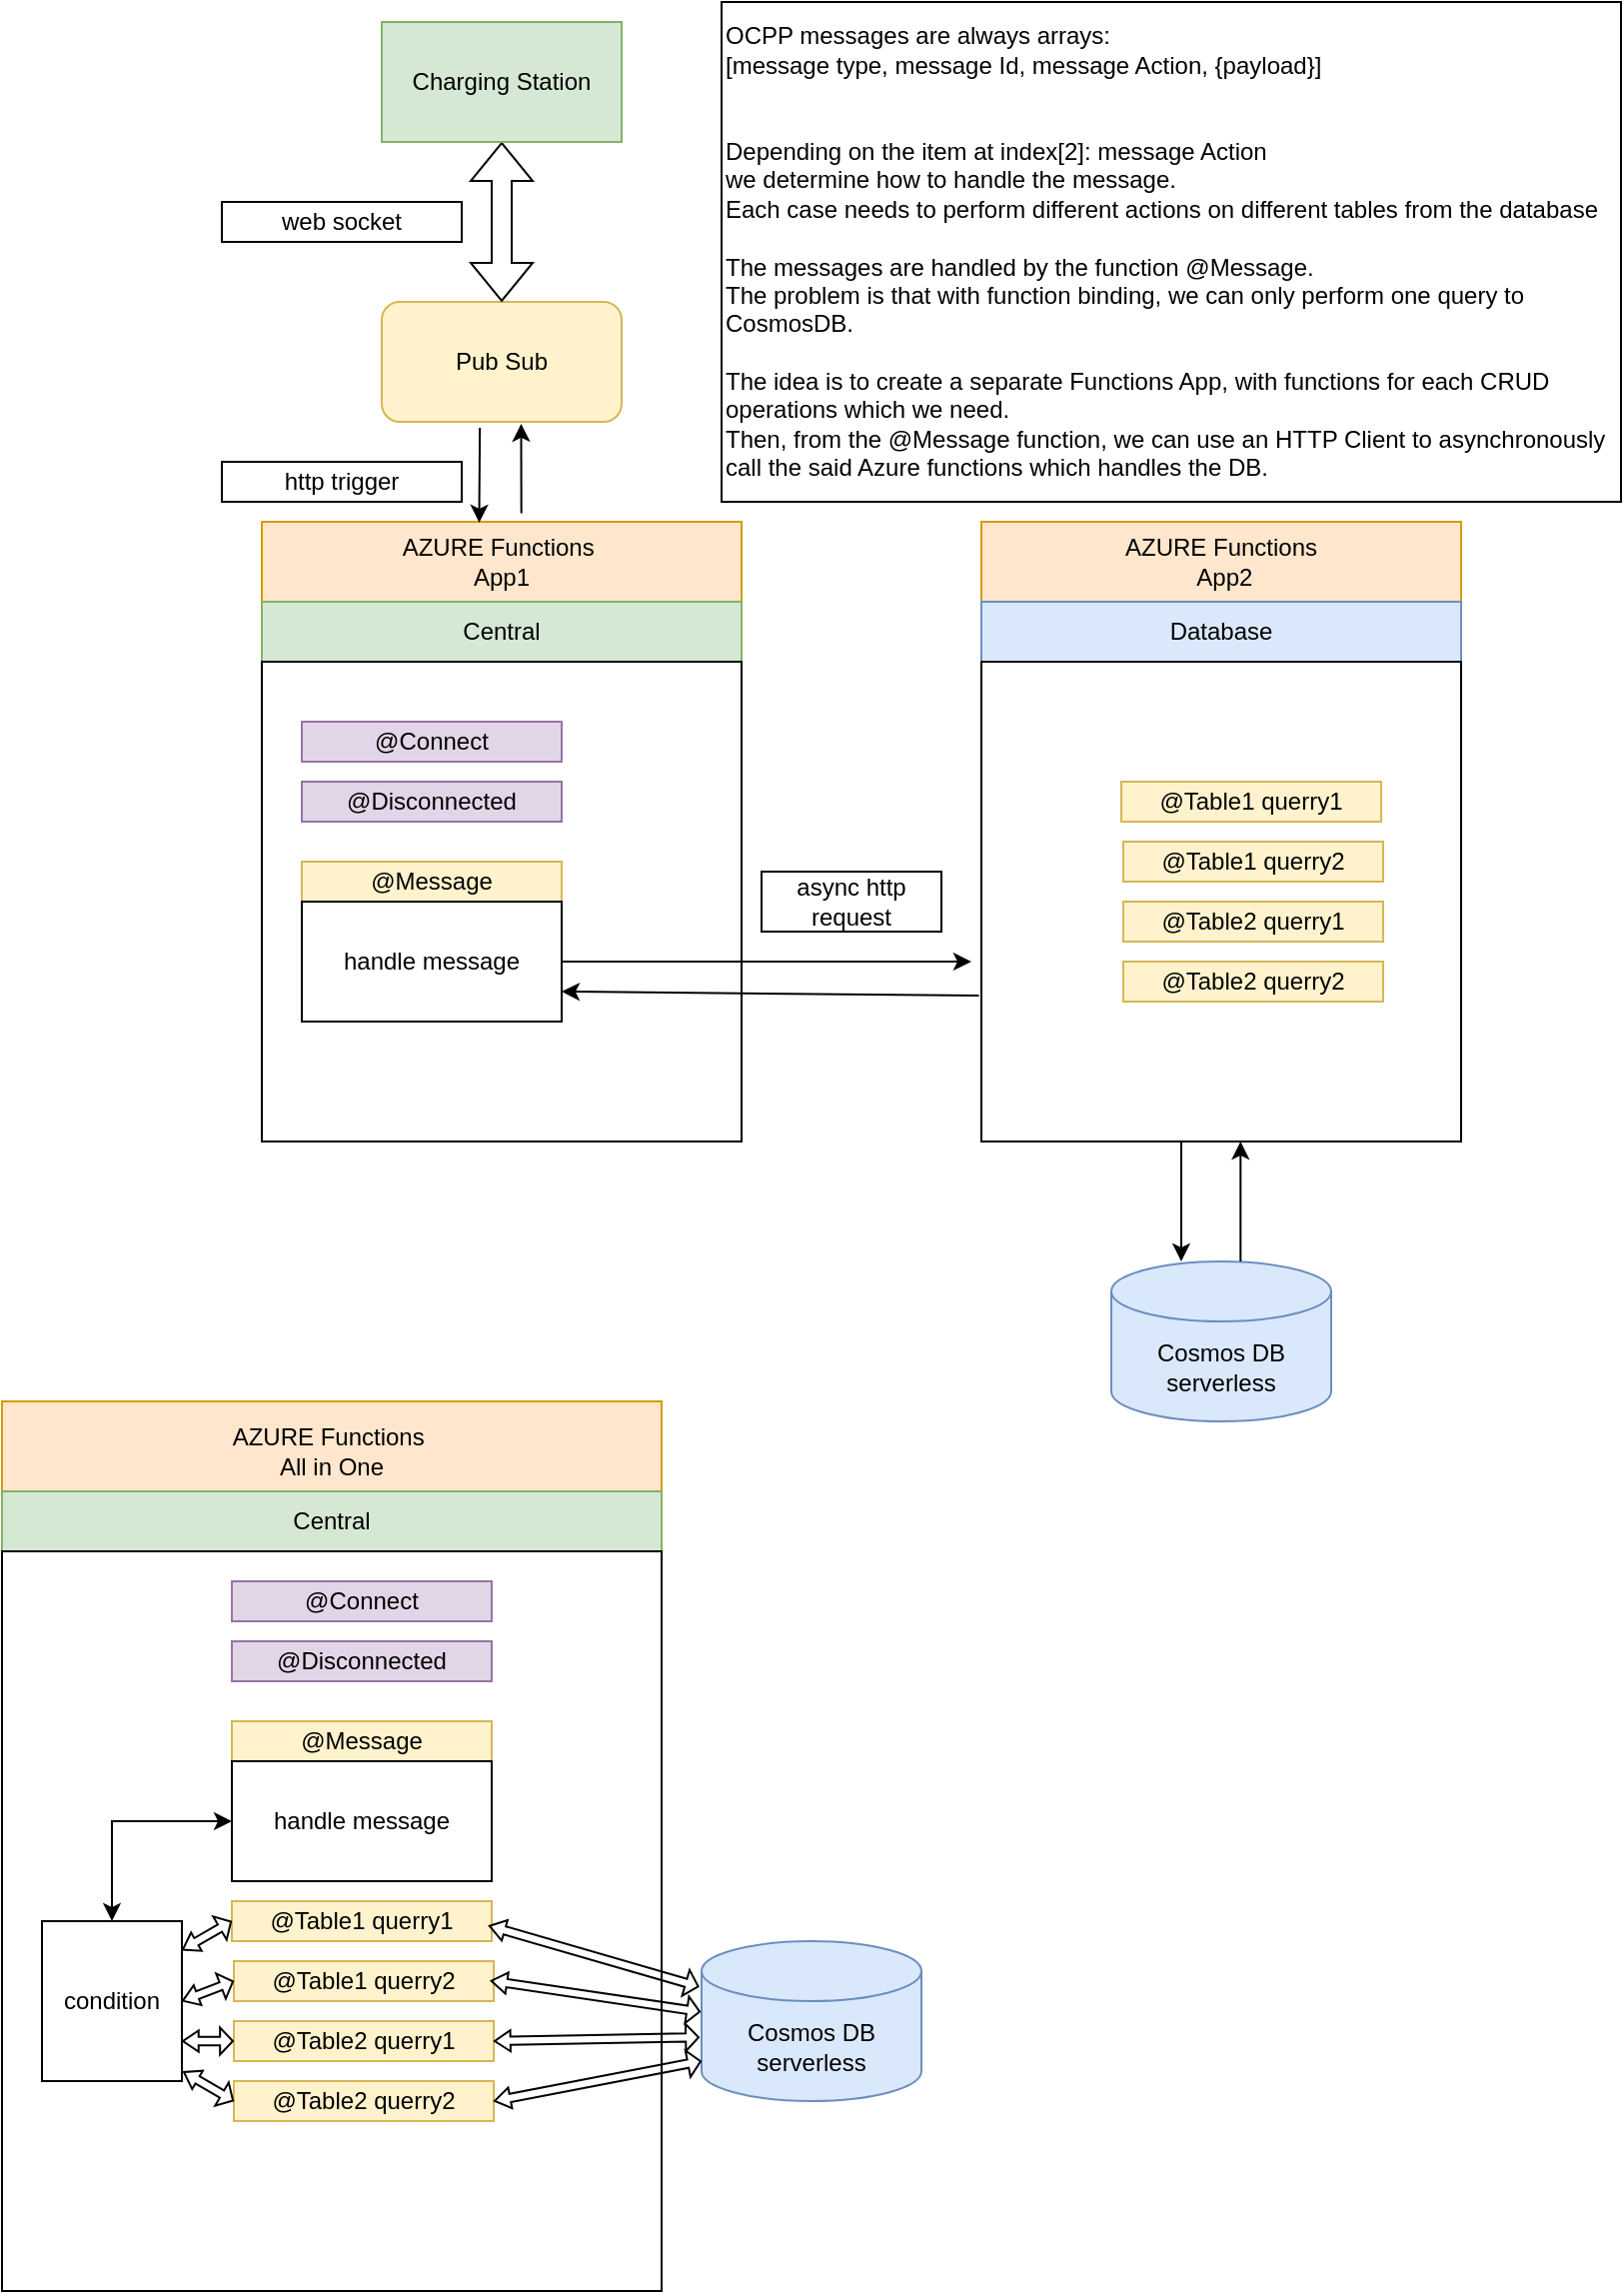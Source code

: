 <mxfile version="22.1.3" type="github">
  <diagram name="Page-1" id="swX_OmcifyCcQ__FE-wy">
    <mxGraphModel dx="1407" dy="1155" grid="1" gridSize="10" guides="1" tooltips="1" connect="1" arrows="1" fold="1" page="1" pageScale="1" pageWidth="850" pageHeight="1100" math="0" shadow="0">
      <root>
        <mxCell id="0" />
        <mxCell id="1" parent="0" />
        <mxCell id="JxlkaKrIeEIBKMhmb0Ot-1" value="&lt;div&gt;AZURE Functions&amp;nbsp;&lt;/div&gt;&lt;div&gt;App1&lt;br&gt;&lt;/div&gt;" style="rounded=0;whiteSpace=wrap;html=1;fillColor=#ffe6cc;strokeColor=#d79b00;" parent="1" vertex="1">
          <mxGeometry x="160" y="310" width="240" height="40" as="geometry" />
        </mxCell>
        <mxCell id="JxlkaKrIeEIBKMhmb0Ot-2" value="Central" style="rounded=0;whiteSpace=wrap;html=1;fillColor=#d5e8d4;strokeColor=#82b366;" parent="1" vertex="1">
          <mxGeometry x="160" y="350" width="240" height="30" as="geometry" />
        </mxCell>
        <mxCell id="JxlkaKrIeEIBKMhmb0Ot-3" value="&lt;div&gt;AZURE Functions&lt;/div&gt;&amp;nbsp;App2" style="rounded=0;whiteSpace=wrap;html=1;fillColor=#ffe6cc;strokeColor=#d79b00;" parent="1" vertex="1">
          <mxGeometry x="520" y="310" width="240" height="40" as="geometry" />
        </mxCell>
        <mxCell id="JxlkaKrIeEIBKMhmb0Ot-4" value="Database" style="rounded=0;whiteSpace=wrap;html=1;fillColor=#dae8fc;strokeColor=#6c8ebf;" parent="1" vertex="1">
          <mxGeometry x="520" y="350" width="240" height="30" as="geometry" />
        </mxCell>
        <mxCell id="JxlkaKrIeEIBKMhmb0Ot-5" value="" style="rounded=0;whiteSpace=wrap;html=1;" parent="1" vertex="1">
          <mxGeometry x="160" y="380" width="240" height="240" as="geometry" />
        </mxCell>
        <mxCell id="JxlkaKrIeEIBKMhmb0Ot-6" value="@Connect" style="rounded=0;whiteSpace=wrap;html=1;fillColor=#e1d5e7;strokeColor=#9673a6;" parent="1" vertex="1">
          <mxGeometry x="180" y="410" width="130" height="20" as="geometry" />
        </mxCell>
        <mxCell id="JxlkaKrIeEIBKMhmb0Ot-8" value="@Disconnected" style="rounded=0;whiteSpace=wrap;html=1;fillColor=#e1d5e7;strokeColor=#9673a6;" parent="1" vertex="1">
          <mxGeometry x="180" y="440" width="130" height="20" as="geometry" />
        </mxCell>
        <mxCell id="JxlkaKrIeEIBKMhmb0Ot-9" value="@Message" style="rounded=0;whiteSpace=wrap;html=1;fillColor=#fff2cc;strokeColor=#d6b656;" parent="1" vertex="1">
          <mxGeometry x="180" y="480" width="130" height="20" as="geometry" />
        </mxCell>
        <mxCell id="JxlkaKrIeEIBKMhmb0Ot-10" value="handle message" style="rounded=0;whiteSpace=wrap;html=1;" parent="1" vertex="1">
          <mxGeometry x="180" y="500" width="130" height="60" as="geometry" />
        </mxCell>
        <mxCell id="JxlkaKrIeEIBKMhmb0Ot-11" value="" style="rounded=0;whiteSpace=wrap;html=1;" parent="1" vertex="1">
          <mxGeometry x="520" y="380" width="240" height="240" as="geometry" />
        </mxCell>
        <mxCell id="JxlkaKrIeEIBKMhmb0Ot-12" style="edgeStyle=orthogonalEdgeStyle;rounded=0;orthogonalLoop=1;jettySize=auto;html=1;exitX=1;exitY=0.5;exitDx=0;exitDy=0;entryX=-0.021;entryY=0.625;entryDx=0;entryDy=0;entryPerimeter=0;" parent="1" source="JxlkaKrIeEIBKMhmb0Ot-10" target="JxlkaKrIeEIBKMhmb0Ot-11" edge="1">
          <mxGeometry relative="1" as="geometry" />
        </mxCell>
        <mxCell id="JxlkaKrIeEIBKMhmb0Ot-13" value="async http request" style="rounded=0;whiteSpace=wrap;html=1;" parent="1" vertex="1">
          <mxGeometry x="410" y="485" width="90" height="30" as="geometry" />
        </mxCell>
        <mxCell id="JxlkaKrIeEIBKMhmb0Ot-14" value="@Table1 querry1" style="rounded=0;whiteSpace=wrap;html=1;fillColor=#fff2cc;strokeColor=#d6b656;" parent="1" vertex="1">
          <mxGeometry x="590" y="440" width="130" height="20" as="geometry" />
        </mxCell>
        <mxCell id="JxlkaKrIeEIBKMhmb0Ot-15" value="@Table1 querry2" style="rounded=0;whiteSpace=wrap;html=1;fillColor=#fff2cc;strokeColor=#d6b656;" parent="1" vertex="1">
          <mxGeometry x="591" y="470" width="130" height="20" as="geometry" />
        </mxCell>
        <mxCell id="JxlkaKrIeEIBKMhmb0Ot-19" value="@Table2 querry1" style="rounded=0;whiteSpace=wrap;html=1;fillColor=#fff2cc;strokeColor=#d6b656;" parent="1" vertex="1">
          <mxGeometry x="591" y="500" width="130" height="20" as="geometry" />
        </mxCell>
        <mxCell id="JxlkaKrIeEIBKMhmb0Ot-20" value="@Table2 querry2" style="rounded=0;whiteSpace=wrap;html=1;fillColor=#fff2cc;strokeColor=#d6b656;" parent="1" vertex="1">
          <mxGeometry x="591" y="530" width="130" height="20" as="geometry" />
        </mxCell>
        <mxCell id="JxlkaKrIeEIBKMhmb0Ot-21" value="" style="endArrow=classic;html=1;rounded=0;entryX=1;entryY=0.75;entryDx=0;entryDy=0;exitX=-0.005;exitY=0.696;exitDx=0;exitDy=0;exitPerimeter=0;" parent="1" source="JxlkaKrIeEIBKMhmb0Ot-11" target="JxlkaKrIeEIBKMhmb0Ot-10" edge="1">
          <mxGeometry width="50" height="50" relative="1" as="geometry">
            <mxPoint x="470" y="590" as="sourcePoint" />
            <mxPoint x="530" y="520" as="targetPoint" />
          </mxGeometry>
        </mxCell>
        <mxCell id="JxlkaKrIeEIBKMhmb0Ot-24" value="&lt;div&gt;Cosmos DB&lt;/div&gt;&lt;div&gt;serverless&lt;br&gt;&lt;/div&gt;" style="shape=cylinder3;whiteSpace=wrap;html=1;boundedLbl=1;backgroundOutline=1;size=15;fillColor=#dae8fc;strokeColor=#6c8ebf;" parent="1" vertex="1">
          <mxGeometry x="585" y="680" width="110" height="80" as="geometry" />
        </mxCell>
        <mxCell id="JxlkaKrIeEIBKMhmb0Ot-26" value="" style="endArrow=classic;html=1;rounded=0;" parent="1" edge="1">
          <mxGeometry width="50" height="50" relative="1" as="geometry">
            <mxPoint x="620" y="620" as="sourcePoint" />
            <mxPoint x="620" y="680" as="targetPoint" />
          </mxGeometry>
        </mxCell>
        <mxCell id="JxlkaKrIeEIBKMhmb0Ot-29" value="" style="endArrow=classic;html=1;rounded=0;" parent="1" edge="1">
          <mxGeometry width="50" height="50" relative="1" as="geometry">
            <mxPoint x="649.66" y="680" as="sourcePoint" />
            <mxPoint x="649.66" y="620" as="targetPoint" />
          </mxGeometry>
        </mxCell>
        <mxCell id="JxlkaKrIeEIBKMhmb0Ot-30" value="Pub Sub" style="rounded=1;whiteSpace=wrap;html=1;fillColor=#fff2cc;strokeColor=#d6b656;" parent="1" vertex="1">
          <mxGeometry x="220" y="200" width="120" height="60" as="geometry" />
        </mxCell>
        <mxCell id="JxlkaKrIeEIBKMhmb0Ot-33" value="" style="shape=flexArrow;endArrow=classic;startArrow=classic;html=1;rounded=0;exitX=0.5;exitY=0;exitDx=0;exitDy=0;" parent="1" source="JxlkaKrIeEIBKMhmb0Ot-30" edge="1">
          <mxGeometry width="100" height="100" relative="1" as="geometry">
            <mxPoint x="180" y="220" as="sourcePoint" />
            <mxPoint x="280" y="120" as="targetPoint" />
          </mxGeometry>
        </mxCell>
        <mxCell id="JxlkaKrIeEIBKMhmb0Ot-35" value="Charging Station" style="rounded=0;whiteSpace=wrap;html=1;fillColor=#d5e8d4;strokeColor=#82b366;" parent="1" vertex="1">
          <mxGeometry x="220" y="60" width="120" height="60" as="geometry" />
        </mxCell>
        <mxCell id="JxlkaKrIeEIBKMhmb0Ot-36" value="" style="endArrow=classic;html=1;rounded=0;exitX=0.409;exitY=1.05;exitDx=0;exitDy=0;exitPerimeter=0;entryX=0.453;entryY=0.011;entryDx=0;entryDy=0;entryPerimeter=0;" parent="1" source="JxlkaKrIeEIBKMhmb0Ot-30" target="JxlkaKrIeEIBKMhmb0Ot-1" edge="1">
          <mxGeometry width="50" height="50" relative="1" as="geometry">
            <mxPoint x="269.66" y="270" as="sourcePoint" />
            <mxPoint x="270" y="320" as="targetPoint" />
          </mxGeometry>
        </mxCell>
        <mxCell id="JxlkaKrIeEIBKMhmb0Ot-37" value="" style="endArrow=classic;html=1;rounded=0;exitX=0.541;exitY=-0.107;exitDx=0;exitDy=0;exitPerimeter=0;entryX=0.581;entryY=1.016;entryDx=0;entryDy=0;entryPerimeter=0;" parent="1" source="JxlkaKrIeEIBKMhmb0Ot-1" target="JxlkaKrIeEIBKMhmb0Ot-30" edge="1">
          <mxGeometry width="50" height="50" relative="1" as="geometry">
            <mxPoint x="310" y="310" as="sourcePoint" />
            <mxPoint x="289.66" y="270" as="targetPoint" />
          </mxGeometry>
        </mxCell>
        <mxCell id="JxlkaKrIeEIBKMhmb0Ot-38" value="web socket" style="rounded=0;whiteSpace=wrap;html=1;" parent="1" vertex="1">
          <mxGeometry x="140" y="150" width="120" height="20" as="geometry" />
        </mxCell>
        <mxCell id="JxlkaKrIeEIBKMhmb0Ot-39" value="http trigger" style="rounded=0;whiteSpace=wrap;html=1;" parent="1" vertex="1">
          <mxGeometry x="140" y="280" width="120" height="20" as="geometry" />
        </mxCell>
        <mxCell id="LG0gamAI-7Yihom5rvxm-4" value="&lt;div align=&quot;left&quot;&gt;OCPP messages are always arrays:&lt;br&gt;&lt;/div&gt;&lt;div align=&quot;left&quot;&gt;[message type, message Id, message Action, {payload}]&lt;br&gt;&lt;/div&gt;&lt;br&gt;&lt;br&gt;&lt;div&gt;Depending on the item at index[2]: message Action&lt;/div&gt;&lt;div&gt;we determine how to handle the message.&lt;br&gt;Each case needs to perform different actions on different tables from the database&lt;br&gt;&lt;br&gt;The messages are handled by the function @Message.&lt;/div&gt;&lt;div&gt;The problem is that with function binding, we can only perform one query to CosmosDB.&lt;br&gt;&lt;br&gt;The idea is to create a separate Functions App, with functions for each CRUD operations which we need.&lt;br&gt;Then, from the @Message function, we can use an HTTP Client to asynchronously&lt;br&gt;call the said Azure functions which handles the DB.&lt;br&gt;&lt;/div&gt;" style="rounded=0;whiteSpace=wrap;html=1;align=left;" parent="1" vertex="1">
          <mxGeometry x="390" y="50" width="450" height="250" as="geometry" />
        </mxCell>
        <mxCell id="FRaiA7bLo_Tnk13MHtqR-1" value="&lt;div&gt;AZURE Functions&amp;nbsp;&lt;/div&gt;&lt;div&gt;All in One&lt;br&gt;&lt;/div&gt;" style="rounded=0;whiteSpace=wrap;html=1;fillColor=#ffe6cc;strokeColor=#d79b00;" vertex="1" parent="1">
          <mxGeometry x="30" y="750" width="330" height="50" as="geometry" />
        </mxCell>
        <mxCell id="FRaiA7bLo_Tnk13MHtqR-2" value="Central" style="rounded=0;whiteSpace=wrap;html=1;fillColor=#d5e8d4;strokeColor=#82b366;" vertex="1" parent="1">
          <mxGeometry x="30" y="795" width="330" height="30" as="geometry" />
        </mxCell>
        <mxCell id="FRaiA7bLo_Tnk13MHtqR-3" value="" style="rounded=0;whiteSpace=wrap;html=1;" vertex="1" parent="1">
          <mxGeometry x="30" y="825" width="330" height="370" as="geometry" />
        </mxCell>
        <mxCell id="FRaiA7bLo_Tnk13MHtqR-4" value="@Connect" style="rounded=0;whiteSpace=wrap;html=1;fillColor=#e1d5e7;strokeColor=#9673a6;" vertex="1" parent="1">
          <mxGeometry x="145" y="840" width="130" height="20" as="geometry" />
        </mxCell>
        <mxCell id="FRaiA7bLo_Tnk13MHtqR-5" value="@Disconnected" style="rounded=0;whiteSpace=wrap;html=1;fillColor=#e1d5e7;strokeColor=#9673a6;" vertex="1" parent="1">
          <mxGeometry x="145" y="870" width="130" height="20" as="geometry" />
        </mxCell>
        <mxCell id="FRaiA7bLo_Tnk13MHtqR-6" value="@Message" style="rounded=0;whiteSpace=wrap;html=1;fillColor=#fff2cc;strokeColor=#d6b656;" vertex="1" parent="1">
          <mxGeometry x="145" y="910" width="130" height="20" as="geometry" />
        </mxCell>
        <mxCell id="FRaiA7bLo_Tnk13MHtqR-22" style="edgeStyle=orthogonalEdgeStyle;rounded=0;orthogonalLoop=1;jettySize=auto;html=1;startArrow=classic;startFill=1;" edge="1" parent="1" source="FRaiA7bLo_Tnk13MHtqR-7" target="FRaiA7bLo_Tnk13MHtqR-20">
          <mxGeometry relative="1" as="geometry" />
        </mxCell>
        <mxCell id="FRaiA7bLo_Tnk13MHtqR-7" value="handle message" style="rounded=0;whiteSpace=wrap;html=1;" vertex="1" parent="1">
          <mxGeometry x="145" y="930" width="130" height="60" as="geometry" />
        </mxCell>
        <mxCell id="FRaiA7bLo_Tnk13MHtqR-8" value="@Table1 querry1" style="rounded=0;whiteSpace=wrap;html=1;fillColor=#fff2cc;strokeColor=#d6b656;" vertex="1" parent="1">
          <mxGeometry x="145" y="1000" width="130" height="20" as="geometry" />
        </mxCell>
        <mxCell id="FRaiA7bLo_Tnk13MHtqR-9" value="@Table1 querry2" style="rounded=0;whiteSpace=wrap;html=1;fillColor=#fff2cc;strokeColor=#d6b656;" vertex="1" parent="1">
          <mxGeometry x="146" y="1030" width="130" height="20" as="geometry" />
        </mxCell>
        <mxCell id="FRaiA7bLo_Tnk13MHtqR-10" value="@Table2 querry1" style="rounded=0;whiteSpace=wrap;html=1;fillColor=#fff2cc;strokeColor=#d6b656;" vertex="1" parent="1">
          <mxGeometry x="146" y="1060" width="130" height="20" as="geometry" />
        </mxCell>
        <mxCell id="FRaiA7bLo_Tnk13MHtqR-11" value="@Table2 querry2" style="rounded=0;whiteSpace=wrap;html=1;fillColor=#fff2cc;strokeColor=#d6b656;" vertex="1" parent="1">
          <mxGeometry x="146" y="1090" width="130" height="20" as="geometry" />
        </mxCell>
        <mxCell id="FRaiA7bLo_Tnk13MHtqR-12" value="&lt;div&gt;Cosmos DB&lt;/div&gt;&lt;div&gt;serverless&lt;br&gt;&lt;/div&gt;" style="shape=cylinder3;whiteSpace=wrap;html=1;boundedLbl=1;backgroundOutline=1;size=15;fillColor=#dae8fc;strokeColor=#6c8ebf;" vertex="1" parent="1">
          <mxGeometry x="380" y="1020" width="110" height="80" as="geometry" />
        </mxCell>
        <mxCell id="FRaiA7bLo_Tnk13MHtqR-13" value="" style="shape=flexArrow;endArrow=classic;startArrow=classic;html=1;rounded=0;exitX=0.988;exitY=0.614;exitDx=0;exitDy=0;exitPerimeter=0;entryX=-0.011;entryY=0.285;entryDx=0;entryDy=0;entryPerimeter=0;width=4.167;startSize=2.289;startWidth=5.401;endSize=1.808;endWidth=8.287;" edge="1" parent="1" source="FRaiA7bLo_Tnk13MHtqR-8" target="FRaiA7bLo_Tnk13MHtqR-12">
          <mxGeometry width="100" height="100" relative="1" as="geometry">
            <mxPoint x="300" y="1060" as="sourcePoint" />
            <mxPoint x="400" y="960" as="targetPoint" />
          </mxGeometry>
        </mxCell>
        <mxCell id="FRaiA7bLo_Tnk13MHtqR-14" value="" style="shape=flexArrow;endArrow=classic;startArrow=classic;html=1;rounded=0;entryX=-0.004;entryY=0.442;entryDx=0;entryDy=0;entryPerimeter=0;width=4.167;startSize=2.289;startWidth=5.401;endSize=1.808;endWidth=8.287;exitX=0.987;exitY=0.489;exitDx=0;exitDy=0;exitPerimeter=0;" edge="1" parent="1" source="FRaiA7bLo_Tnk13MHtqR-9" target="FRaiA7bLo_Tnk13MHtqR-12">
          <mxGeometry width="100" height="100" relative="1" as="geometry">
            <mxPoint x="280" y="1040" as="sourcePoint" />
            <mxPoint x="380" y="1068" as="targetPoint" />
          </mxGeometry>
        </mxCell>
        <mxCell id="FRaiA7bLo_Tnk13MHtqR-15" value="" style="shape=flexArrow;endArrow=classic;startArrow=classic;html=1;rounded=0;entryX=-0.009;entryY=0.601;entryDx=0;entryDy=0;entryPerimeter=0;width=4.167;startSize=2.289;startWidth=5.401;endSize=1.808;endWidth=8.287;exitX=1;exitY=0.5;exitDx=0;exitDy=0;" edge="1" parent="1" source="FRaiA7bLo_Tnk13MHtqR-10" target="FRaiA7bLo_Tnk13MHtqR-12">
          <mxGeometry width="100" height="100" relative="1" as="geometry">
            <mxPoint x="310" y="1067.857" as="sourcePoint" />
            <mxPoint x="344" y="1080" as="targetPoint" />
          </mxGeometry>
        </mxCell>
        <mxCell id="FRaiA7bLo_Tnk13MHtqR-17" value="" style="shape=flexArrow;endArrow=classic;startArrow=classic;html=1;rounded=0;width=4.167;startSize=2.289;startWidth=5.401;endSize=1.808;endWidth=8.287;exitX=1;exitY=0.5;exitDx=0;exitDy=0;" edge="1" parent="1" source="FRaiA7bLo_Tnk13MHtqR-11">
          <mxGeometry width="100" height="100" relative="1" as="geometry">
            <mxPoint x="286" y="1080" as="sourcePoint" />
            <mxPoint x="380" y="1080" as="targetPoint" />
          </mxGeometry>
        </mxCell>
        <mxCell id="FRaiA7bLo_Tnk13MHtqR-20" value="condition" style="rounded=0;whiteSpace=wrap;html=1;" vertex="1" parent="1">
          <mxGeometry x="50" y="1010" width="70" height="80" as="geometry" />
        </mxCell>
        <mxCell id="FRaiA7bLo_Tnk13MHtqR-24" value="" style="shape=flexArrow;endArrow=classic;startArrow=classic;html=1;rounded=0;exitX=0.988;exitY=0.614;exitDx=0;exitDy=0;exitPerimeter=0;entryX=0;entryY=0.5;entryDx=0;entryDy=0;width=4.167;startSize=2.289;startWidth=5.401;endSize=1.808;endWidth=8.287;" edge="1" parent="1" target="FRaiA7bLo_Tnk13MHtqR-8">
          <mxGeometry width="100" height="100" relative="1" as="geometry">
            <mxPoint x="120" y="1024.5" as="sourcePoint" />
            <mxPoint x="226" y="1055.5" as="targetPoint" />
          </mxGeometry>
        </mxCell>
        <mxCell id="FRaiA7bLo_Tnk13MHtqR-26" value="" style="shape=flexArrow;endArrow=classic;startArrow=classic;html=1;rounded=0;exitX=1;exitY=0.5;exitDx=0;exitDy=0;entryX=0;entryY=0.5;entryDx=0;entryDy=0;width=4.167;startSize=2.289;startWidth=5.401;endSize=1.808;endWidth=8.287;" edge="1" parent="1" source="FRaiA7bLo_Tnk13MHtqR-20" target="FRaiA7bLo_Tnk13MHtqR-9">
          <mxGeometry width="100" height="100" relative="1" as="geometry">
            <mxPoint x="130" y="1034.5" as="sourcePoint" />
            <mxPoint x="155" y="1020" as="targetPoint" />
          </mxGeometry>
        </mxCell>
        <mxCell id="FRaiA7bLo_Tnk13MHtqR-27" value="" style="shape=flexArrow;endArrow=classic;startArrow=classic;html=1;rounded=0;exitX=1;exitY=0.75;exitDx=0;exitDy=0;entryX=0;entryY=0.5;entryDx=0;entryDy=0;width=4.167;startSize=2.289;startWidth=5.401;endSize=1.808;endWidth=8.287;" edge="1" parent="1" source="FRaiA7bLo_Tnk13MHtqR-20" target="FRaiA7bLo_Tnk13MHtqR-10">
          <mxGeometry width="100" height="100" relative="1" as="geometry">
            <mxPoint x="130" y="1045" as="sourcePoint" />
            <mxPoint x="156" y="1050" as="targetPoint" />
          </mxGeometry>
        </mxCell>
        <mxCell id="FRaiA7bLo_Tnk13MHtqR-28" value="" style="shape=flexArrow;endArrow=classic;startArrow=classic;html=1;rounded=0;exitX=1.008;exitY=0.94;exitDx=0;exitDy=0;entryX=0;entryY=0.5;entryDx=0;entryDy=0;width=4.167;startSize=2.289;startWidth=5.401;endSize=1.808;endWidth=8.287;exitPerimeter=0;" edge="1" parent="1" source="FRaiA7bLo_Tnk13MHtqR-20" target="FRaiA7bLo_Tnk13MHtqR-11">
          <mxGeometry width="100" height="100" relative="1" as="geometry">
            <mxPoint x="130" y="1080" as="sourcePoint" />
            <mxPoint x="156" y="1080" as="targetPoint" />
          </mxGeometry>
        </mxCell>
      </root>
    </mxGraphModel>
  </diagram>
</mxfile>
